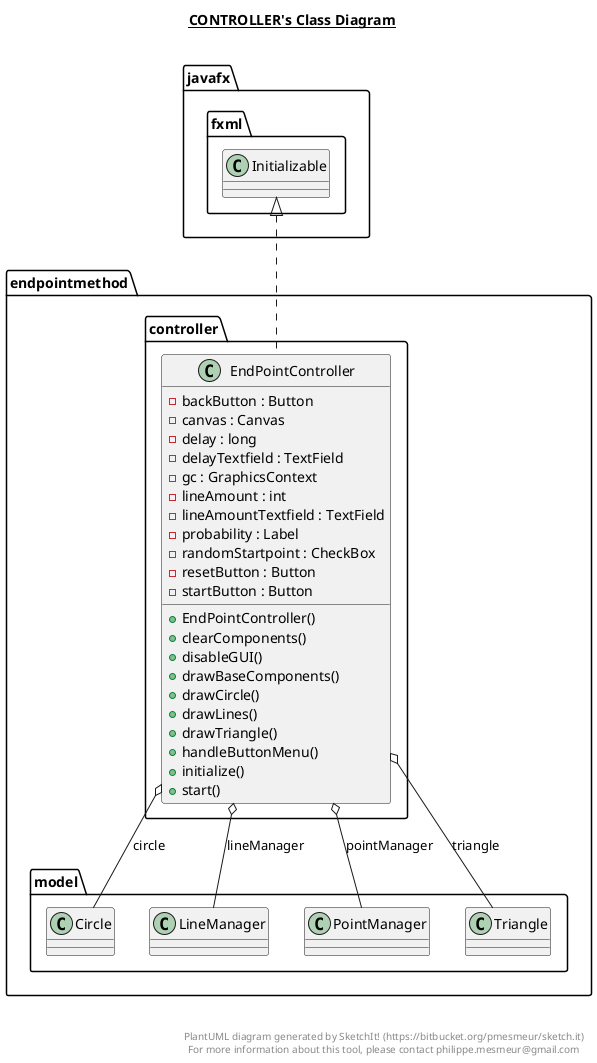 @startuml

title __CONTROLLER's Class Diagram__\n

  namespace endpointmethod.controller {
    class endpointmethod.controller.EndPointController {
        - backButton : Button
        - canvas : Canvas
        - delay : long
        - delayTextfield : TextField
        - gc : GraphicsContext
        - lineAmount : int
        - lineAmountTextfield : TextField
        - probability : Label
        - randomStartpoint : CheckBox
        - resetButton : Button
        - startButton : Button
        + EndPointController()
        + clearComponents()
        + disableGUI()
        + drawBaseComponents()
        + drawCircle()
        + drawLines()
        + drawTriangle()
        + handleButtonMenu()
        + initialize()
        + start()
    }
  }
  

  endpointmethod.controller.EndPointController .up.|> javafx.fxml.Initializable
  endpointmethod.controller.EndPointController o-- endpointmethod.model.Circle : circle
  endpointmethod.controller.EndPointController o-- endpointmethod.model.LineManager : lineManager
  endpointmethod.controller.EndPointController o-- endpointmethod.model.PointManager : pointManager
  endpointmethod.controller.EndPointController o-- endpointmethod.model.Triangle : triangle


right footer


PlantUML diagram generated by SketchIt! (https://bitbucket.org/pmesmeur/sketch.it)
For more information about this tool, please contact philippe.mesmeur@gmail.com
endfooter

@enduml
